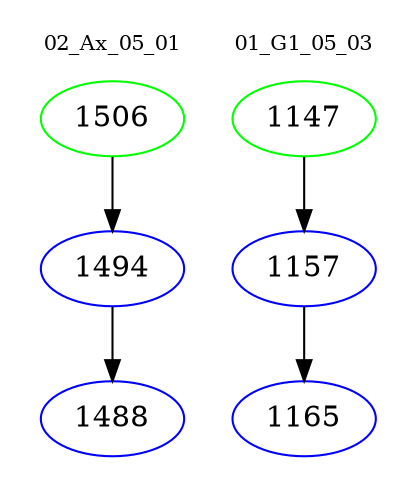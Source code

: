 digraph{
subgraph cluster_0 {
color = white
label = "02_Ax_05_01";
fontsize=10;
T0_1506 [label="1506", color="green"]
T0_1506 -> T0_1494 [color="black"]
T0_1494 [label="1494", color="blue"]
T0_1494 -> T0_1488 [color="black"]
T0_1488 [label="1488", color="blue"]
}
subgraph cluster_1 {
color = white
label = "01_G1_05_03";
fontsize=10;
T1_1147 [label="1147", color="green"]
T1_1147 -> T1_1157 [color="black"]
T1_1157 [label="1157", color="blue"]
T1_1157 -> T1_1165 [color="black"]
T1_1165 [label="1165", color="blue"]
}
}
